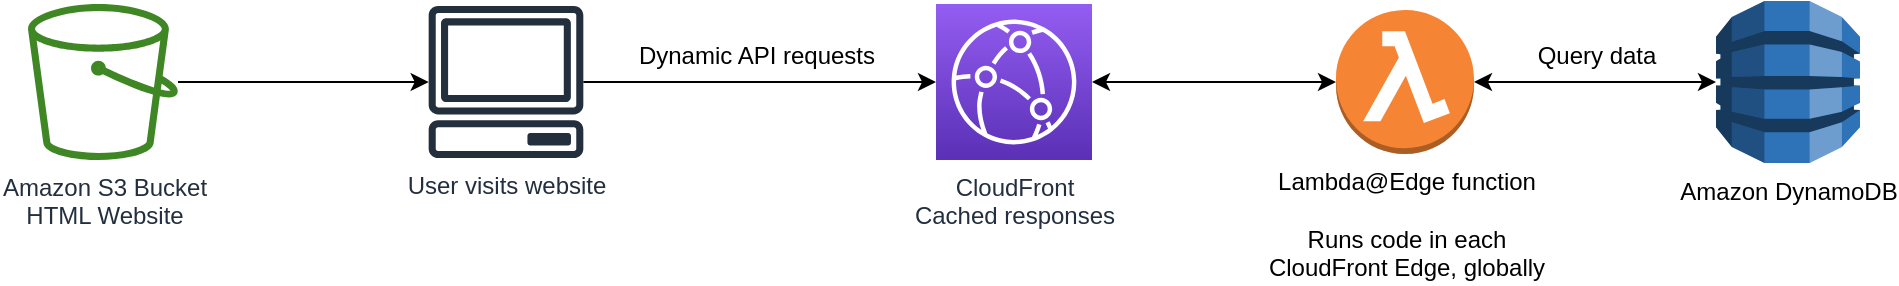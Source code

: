 <mxfile version="20.6.2" type="device"><diagram id="3Gz5qJ_HH6B4apwGTuyf" name="Page-1"><mxGraphModel dx="1072" dy="822" grid="1" gridSize="10" guides="1" tooltips="1" connect="1" arrows="1" fold="1" page="1" pageScale="1" pageWidth="850" pageHeight="1100" math="0" shadow="0"><root><mxCell id="0"/><mxCell id="1" parent="0"/><mxCell id="n8Wg3BDjmxpG6B_D6X8F-6" style="edgeStyle=orthogonalEdgeStyle;rounded=0;orthogonalLoop=1;jettySize=auto;html=1;" edge="1" parent="1" source="n8Wg3BDjmxpG6B_D6X8F-1" target="n8Wg3BDjmxpG6B_D6X8F-2"><mxGeometry relative="1" as="geometry"/></mxCell><mxCell id="n8Wg3BDjmxpG6B_D6X8F-1" value="Amazon S3 Bucket&lt;br&gt;HTML Website" style="sketch=0;outlineConnect=0;fontColor=#232F3E;gradientColor=none;fillColor=#3F8624;strokeColor=none;dashed=0;verticalLabelPosition=bottom;verticalAlign=top;align=center;html=1;fontSize=12;fontStyle=0;aspect=fixed;pointerEvents=1;shape=mxgraph.aws4.bucket;" vertex="1" parent="1"><mxGeometry x="286" y="329" width="75" height="78" as="geometry"/></mxCell><mxCell id="n8Wg3BDjmxpG6B_D6X8F-7" style="edgeStyle=orthogonalEdgeStyle;rounded=0;orthogonalLoop=1;jettySize=auto;html=1;" edge="1" parent="1" source="n8Wg3BDjmxpG6B_D6X8F-2" target="n8Wg3BDjmxpG6B_D6X8F-3"><mxGeometry relative="1" as="geometry"/></mxCell><mxCell id="n8Wg3BDjmxpG6B_D6X8F-2" value="User visits website" style="sketch=0;outlineConnect=0;fontColor=#232F3E;gradientColor=none;fillColor=#232F3D;strokeColor=none;dashed=0;verticalLabelPosition=bottom;verticalAlign=top;align=center;html=1;fontSize=12;fontStyle=0;aspect=fixed;pointerEvents=1;shape=mxgraph.aws4.client;" vertex="1" parent="1"><mxGeometry x="486" y="330" width="78" height="76" as="geometry"/></mxCell><mxCell id="n8Wg3BDjmxpG6B_D6X8F-8" style="edgeStyle=orthogonalEdgeStyle;rounded=0;orthogonalLoop=1;jettySize=auto;html=1;entryX=0;entryY=0.5;entryDx=0;entryDy=0;entryPerimeter=0;startArrow=classic;startFill=1;" edge="1" parent="1" source="n8Wg3BDjmxpG6B_D6X8F-3" target="n8Wg3BDjmxpG6B_D6X8F-4"><mxGeometry relative="1" as="geometry"/></mxCell><mxCell id="n8Wg3BDjmxpG6B_D6X8F-3" value="CloudFront&lt;br&gt;Cached responses" style="sketch=0;points=[[0,0,0],[0.25,0,0],[0.5,0,0],[0.75,0,0],[1,0,0],[0,1,0],[0.25,1,0],[0.5,1,0],[0.75,1,0],[1,1,0],[0,0.25,0],[0,0.5,0],[0,0.75,0],[1,0.25,0],[1,0.5,0],[1,0.75,0]];outlineConnect=0;fontColor=#232F3E;gradientColor=#945DF2;gradientDirection=north;fillColor=#5A30B5;strokeColor=#ffffff;dashed=0;verticalLabelPosition=bottom;verticalAlign=top;align=center;html=1;fontSize=12;fontStyle=0;aspect=fixed;shape=mxgraph.aws4.resourceIcon;resIcon=mxgraph.aws4.cloudfront;" vertex="1" parent="1"><mxGeometry x="740" y="329" width="78" height="78" as="geometry"/></mxCell><mxCell id="n8Wg3BDjmxpG6B_D6X8F-9" style="edgeStyle=orthogonalEdgeStyle;rounded=0;orthogonalLoop=1;jettySize=auto;html=1;startArrow=classic;startFill=1;" edge="1" parent="1" source="n8Wg3BDjmxpG6B_D6X8F-4" target="n8Wg3BDjmxpG6B_D6X8F-5"><mxGeometry relative="1" as="geometry"><Array as="points"><mxPoint x="1070" y="368"/><mxPoint x="1070" y="368"/></Array></mxGeometry></mxCell><mxCell id="n8Wg3BDjmxpG6B_D6X8F-4" value="Lambda@Edge function&lt;br&gt;&lt;br&gt;Runs code in each&lt;br&gt;CloudFront Edge, globally" style="outlineConnect=0;dashed=0;verticalLabelPosition=bottom;verticalAlign=top;align=center;html=1;shape=mxgraph.aws3.lambda_function;fillColor=#F58534;gradientColor=none;" vertex="1" parent="1"><mxGeometry x="940" y="332" width="69" height="72" as="geometry"/></mxCell><mxCell id="n8Wg3BDjmxpG6B_D6X8F-5" value="Amazon DynamoDB" style="outlineConnect=0;dashed=0;verticalLabelPosition=bottom;verticalAlign=top;align=center;html=1;shape=mxgraph.aws3.dynamo_db;fillColor=#2E73B8;gradientColor=none;" vertex="1" parent="1"><mxGeometry x="1130" y="327.5" width="72" height="81" as="geometry"/></mxCell><mxCell id="n8Wg3BDjmxpG6B_D6X8F-12" value="Query data" style="text;html=1;align=center;verticalAlign=middle;resizable=0;points=[];autosize=1;strokeColor=none;fillColor=none;" vertex="1" parent="1"><mxGeometry x="1030" y="340" width="80" height="30" as="geometry"/></mxCell><mxCell id="n8Wg3BDjmxpG6B_D6X8F-13" value="Dynamic API requests" style="text;html=1;align=center;verticalAlign=middle;resizable=0;points=[];autosize=1;strokeColor=none;fillColor=none;" vertex="1" parent="1"><mxGeometry x="580" y="340" width="140" height="30" as="geometry"/></mxCell></root></mxGraphModel></diagram></mxfile>